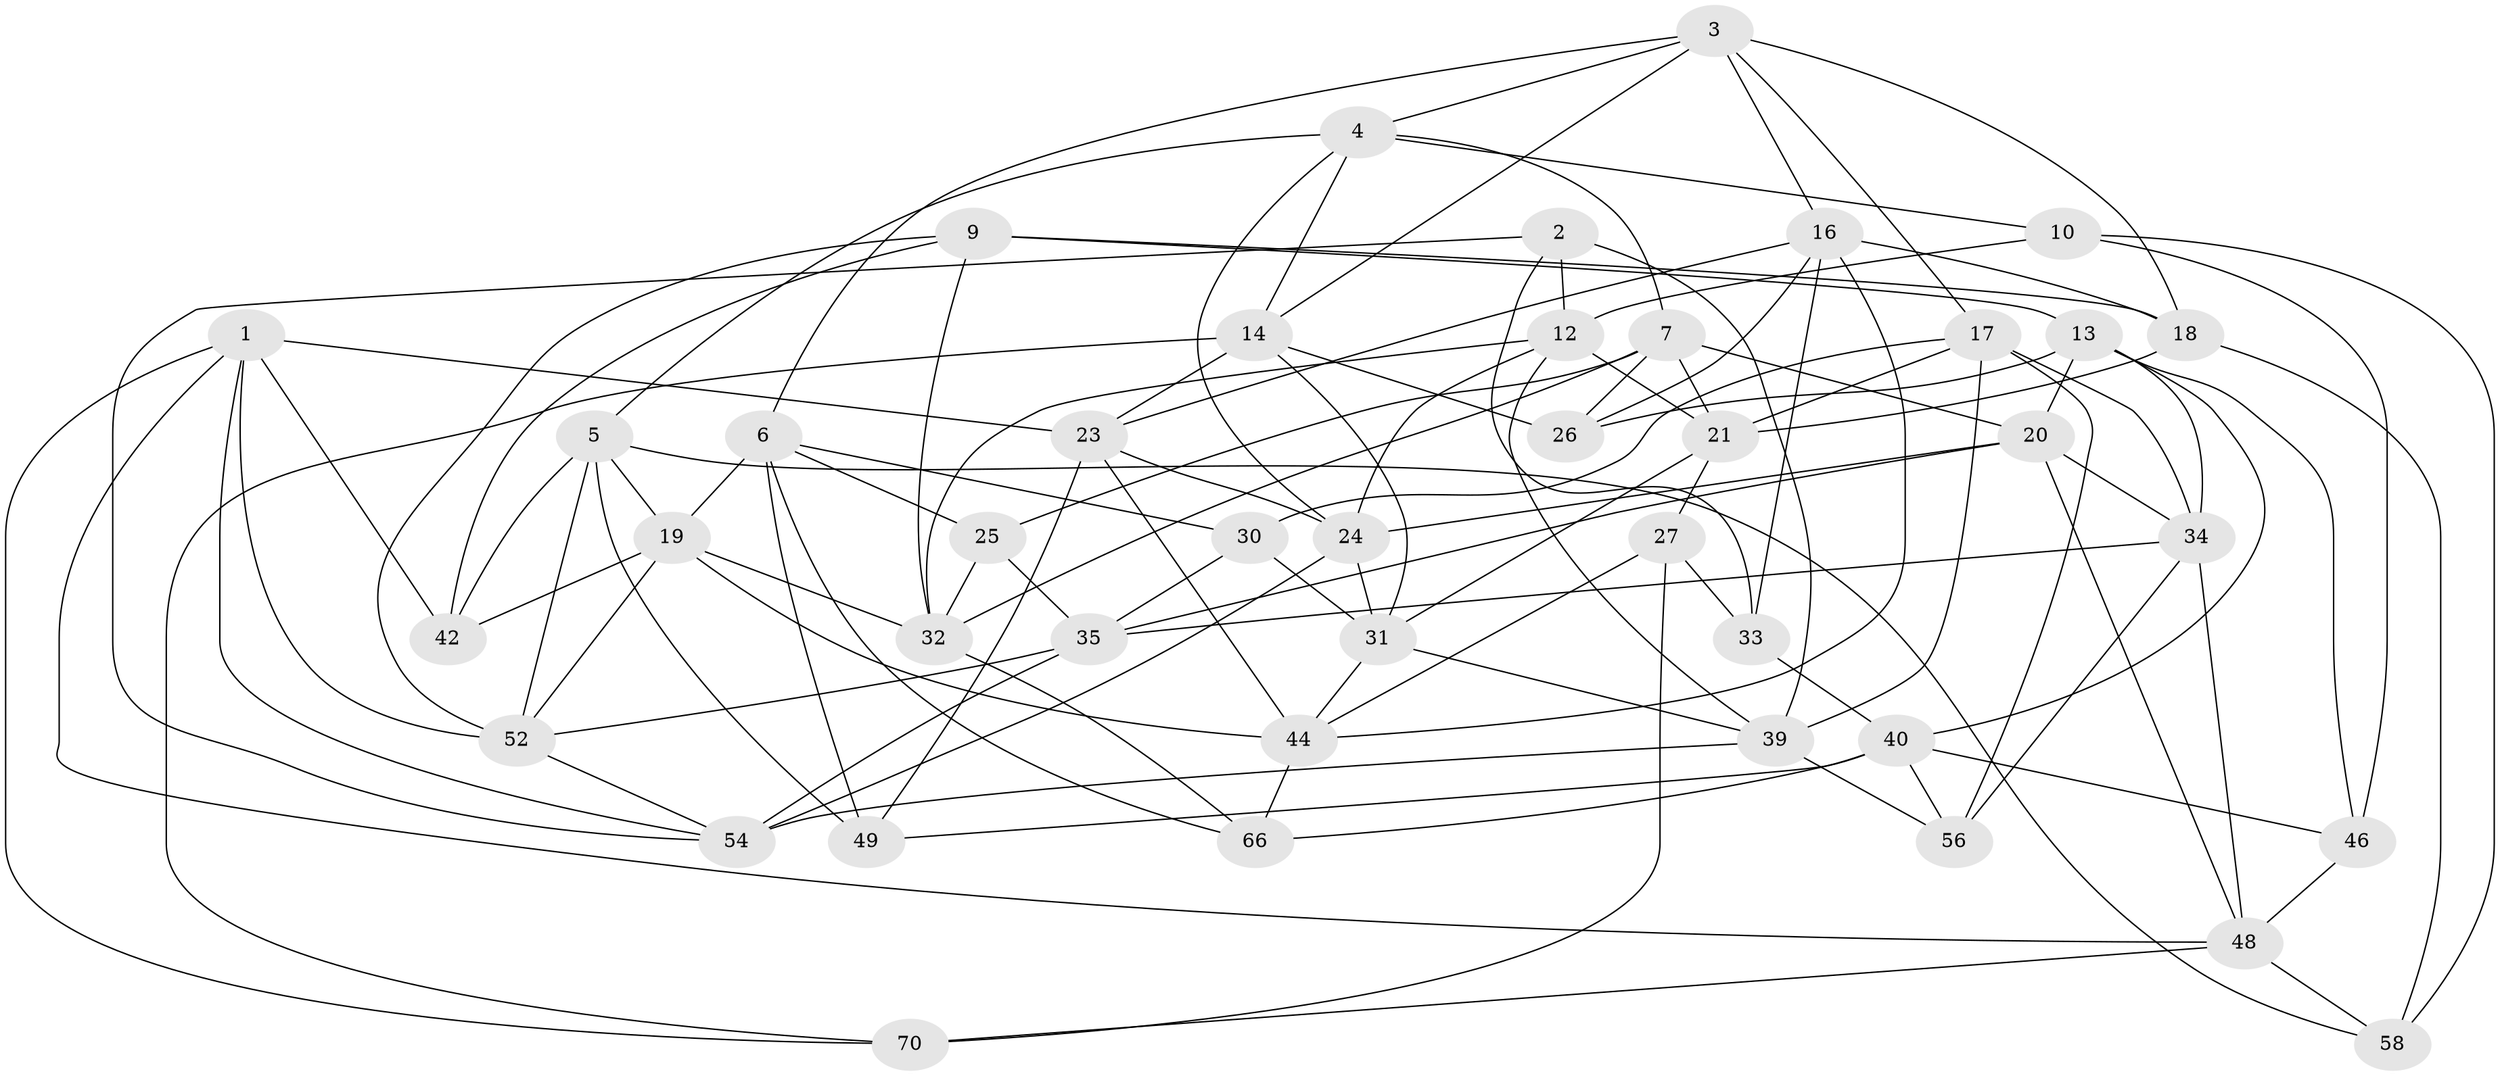 // Generated by graph-tools (version 1.1) at 2025/52/02/27/25 19:52:34]
// undirected, 42 vertices, 111 edges
graph export_dot {
graph [start="1"]
  node [color=gray90,style=filled];
  1 [super="+43"];
  2;
  3 [super="+36"];
  4 [super="+11"];
  5 [super="+15"];
  6 [super="+8"];
  7 [super="+28"];
  9 [super="+67"];
  10;
  12 [super="+59"];
  13 [super="+63"];
  14 [super="+68"];
  16 [super="+29"];
  17 [super="+51"];
  18 [super="+64"];
  19 [super="+38"];
  20 [super="+22"];
  21 [super="+65"];
  23 [super="+37"];
  24 [super="+62"];
  25;
  26;
  27;
  30;
  31 [super="+55"];
  32 [super="+53"];
  33;
  34 [super="+41"];
  35 [super="+50"];
  39 [super="+47"];
  40 [super="+57"];
  42;
  44 [super="+45"];
  46;
  48 [super="+69"];
  49;
  52 [super="+60"];
  54 [super="+61"];
  56;
  58;
  66;
  70;
  1 -- 52;
  1 -- 23;
  1 -- 48;
  1 -- 42;
  1 -- 70;
  1 -- 54;
  2 -- 54;
  2 -- 39;
  2 -- 33;
  2 -- 12;
  3 -- 17;
  3 -- 14;
  3 -- 16;
  3 -- 18;
  3 -- 6;
  3 -- 4;
  4 -- 5;
  4 -- 10;
  4 -- 7;
  4 -- 24;
  4 -- 14;
  5 -- 49;
  5 -- 42;
  5 -- 58;
  5 -- 52;
  5 -- 19;
  6 -- 30;
  6 -- 25;
  6 -- 49;
  6 -- 66;
  6 -- 19;
  7 -- 21;
  7 -- 25;
  7 -- 20;
  7 -- 32;
  7 -- 26;
  9 -- 18 [weight=2];
  9 -- 32;
  9 -- 42;
  9 -- 13;
  9 -- 52;
  10 -- 58;
  10 -- 46;
  10 -- 12;
  12 -- 24;
  12 -- 32;
  12 -- 21;
  12 -- 39;
  13 -- 26;
  13 -- 46;
  13 -- 40;
  13 -- 34;
  13 -- 20;
  14 -- 31;
  14 -- 70;
  14 -- 26;
  14 -- 23;
  16 -- 26;
  16 -- 44;
  16 -- 33;
  16 -- 18;
  16 -- 23;
  17 -- 56;
  17 -- 30;
  17 -- 34;
  17 -- 39;
  17 -- 21;
  18 -- 58;
  18 -- 21;
  19 -- 52;
  19 -- 42;
  19 -- 44;
  19 -- 32;
  20 -- 48;
  20 -- 24;
  20 -- 34;
  20 -- 35;
  21 -- 27;
  21 -- 31;
  23 -- 49;
  23 -- 24;
  23 -- 44;
  24 -- 31;
  24 -- 54;
  25 -- 32;
  25 -- 35;
  27 -- 44;
  27 -- 33;
  27 -- 70;
  30 -- 35;
  30 -- 31;
  31 -- 39;
  31 -- 44;
  32 -- 66;
  33 -- 40;
  34 -- 56;
  34 -- 48;
  34 -- 35;
  35 -- 54;
  35 -- 52;
  39 -- 56;
  39 -- 54;
  40 -- 56;
  40 -- 66;
  40 -- 46;
  40 -- 49;
  44 -- 66;
  46 -- 48;
  48 -- 58;
  48 -- 70;
  52 -- 54;
}

